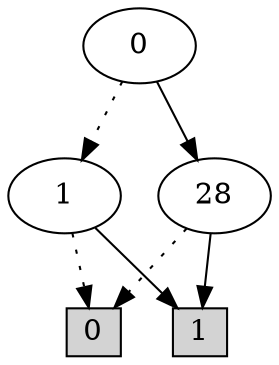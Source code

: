 digraph G {
0 [shape=box, label="0", style=filled, shape=box, height=0.3, width=0.3];
1 [shape=box, label="1", style=filled, shape=box, height=0.3, width=0.3];
955 [label="0"];
955 -> 4 [style=dotted];
955 -> 58 [style=filled];
4 [label="1"];
4 -> 0 [style=dotted];
4 -> 1 [style=filled];
58 [label="28"];
58 -> 0 [style=dotted];
58 -> 1 [style=filled];
}
